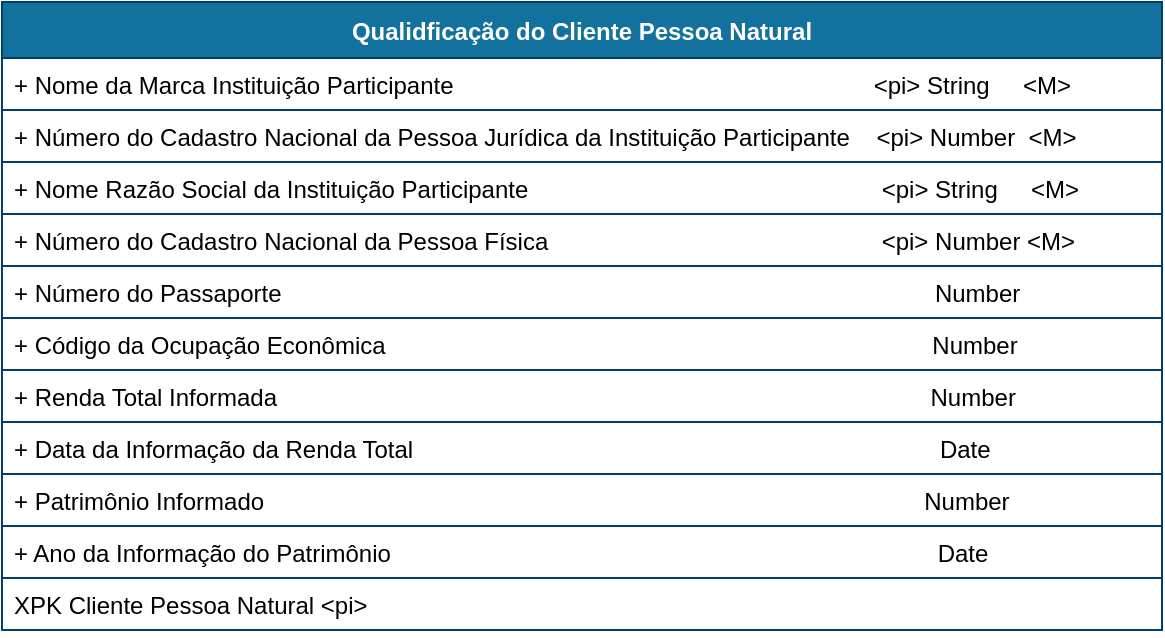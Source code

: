 <mxfile version="14.3.0" type="device"><diagram id="R2lEEEUBdFMjLlhIrx00" name="Identification"><mxGraphModel dx="3901" dy="2356" grid="1" gridSize="10" guides="1" tooltips="1" connect="1" arrows="1" fold="1" page="1" pageScale="1" pageWidth="1169" pageHeight="827" math="0" shadow="0" extFonts="Permanent Marker^https://fonts.googleapis.com/css?family=Permanent+Marker"><root><mxCell id="0"/><mxCell id="1" parent="0"/><mxCell id="I1QiydlpINyYP4eNvy2p-4" value="Qualidficação do Cliente Pessoa Natural" style="swimlane;fontStyle=1;childLayout=stackLayout;horizontal=1;startSize=28;horizontalStack=0;resizeParent=1;resizeParentMax=0;resizeLast=0;collapsible=1;marginBottom=0;rounded=0;shadow=0;comic=0;sketch=0;align=center;html=0;autosize=1;fillColor=#13719E;strokeColor=#003F66;fontColor=#FFFFFF;" parent="1" vertex="1"><mxGeometry x="-2120" y="-1560" width="580" height="314" as="geometry"/></mxCell><mxCell id="I1QiydlpINyYP4eNvy2p-5" value="+ Nome da Marca Instituição Participante                                                               &lt;pi&gt; String     &lt;M&gt;" style="text;fillColor=none;align=left;verticalAlign=top;spacingLeft=4;spacingRight=4;overflow=hidden;rotatable=0;points=[[0,0.5],[1,0.5]];portConstraint=eastwest;strokeColor=#003F66;" parent="I1QiydlpINyYP4eNvy2p-4" vertex="1"><mxGeometry y="28" width="580" height="26" as="geometry"/></mxCell><mxCell id="I1QiydlpINyYP4eNvy2p-6" value="+ Número do Cadastro Nacional da Pessoa Jurídica da Instituição Participante    &lt;pi&gt; Number  &lt;M&gt;" style="text;fillColor=none;align=left;verticalAlign=top;spacingLeft=4;spacingRight=4;overflow=hidden;rotatable=0;points=[[0,0.5],[1,0.5]];portConstraint=eastwest;strokeColor=#003F66;" parent="I1QiydlpINyYP4eNvy2p-4" vertex="1"><mxGeometry y="54" width="580" height="26" as="geometry"/></mxCell><mxCell id="I1QiydlpINyYP4eNvy2p-7" value="+ Nome Razão Social da Instituição Participante                                                     &lt;pi&gt; String     &lt;M&gt;" style="text;fillColor=none;align=left;verticalAlign=top;spacingLeft=4;spacingRight=4;overflow=hidden;rotatable=0;points=[[0,0.5],[1,0.5]];portConstraint=eastwest;strokeColor=#003F66;" parent="I1QiydlpINyYP4eNvy2p-4" vertex="1"><mxGeometry y="80" width="580" height="26" as="geometry"/></mxCell><mxCell id="I1QiydlpINyYP4eNvy2p-8" value="+ Número do Cadastro Nacional da Pessoa Física                                                  &lt;pi&gt; Number &lt;M&gt;" style="text;fillColor=none;align=left;verticalAlign=top;spacingLeft=4;spacingRight=4;overflow=hidden;rotatable=0;points=[[0,0.5],[1,0.5]];portConstraint=eastwest;strokeColor=#003F66;" parent="I1QiydlpINyYP4eNvy2p-4" vertex="1"><mxGeometry y="106" width="580" height="26" as="geometry"/></mxCell><mxCell id="I1QiydlpINyYP4eNvy2p-9" value="+ Número do Passaporte                                                                                                  Number" style="text;fillColor=none;align=left;verticalAlign=top;spacingLeft=4;spacingRight=4;overflow=hidden;rotatable=0;points=[[0,0.5],[1,0.5]];portConstraint=eastwest;strokeColor=#003F66;" parent="I1QiydlpINyYP4eNvy2p-4" vertex="1"><mxGeometry y="132" width="580" height="26" as="geometry"/></mxCell><mxCell id="I1QiydlpINyYP4eNvy2p-10" value="+ Código da Ocupação Econômica                                                                                  Number" style="text;fillColor=none;align=left;verticalAlign=top;spacingLeft=4;spacingRight=4;overflow=hidden;rotatable=0;points=[[0,0.5],[1,0.5]];portConstraint=eastwest;strokeColor=#003F66;" parent="I1QiydlpINyYP4eNvy2p-4" vertex="1"><mxGeometry y="158" width="580" height="26" as="geometry"/></mxCell><mxCell id="I1QiydlpINyYP4eNvy2p-11" value="+ Renda Total Informada                                                                                                  Number" style="text;fillColor=none;align=left;verticalAlign=top;spacingLeft=4;spacingRight=4;overflow=hidden;rotatable=0;points=[[0,0.5],[1,0.5]];portConstraint=eastwest;strokeColor=#003F66;" parent="I1QiydlpINyYP4eNvy2p-4" vertex="1"><mxGeometry y="184" width="580" height="26" as="geometry"/></mxCell><mxCell id="I1QiydlpINyYP4eNvy2p-19" value="+ Data da Informação da Renda Total                                                                               Date" style="text;fillColor=none;align=left;verticalAlign=top;spacingLeft=4;spacingRight=4;overflow=hidden;rotatable=0;points=[[0,0.5],[1,0.5]];portConstraint=eastwest;strokeColor=#003F66;" parent="I1QiydlpINyYP4eNvy2p-4" vertex="1"><mxGeometry y="210" width="580" height="26" as="geometry"/></mxCell><mxCell id="I1QiydlpINyYP4eNvy2p-20" value="+ Patrimônio Informado                                                                                                   Number" style="text;fillColor=none;align=left;verticalAlign=top;spacingLeft=4;spacingRight=4;overflow=hidden;rotatable=0;points=[[0,0.5],[1,0.5]];portConstraint=eastwest;strokeColor=#003F66;" parent="I1QiydlpINyYP4eNvy2p-4" vertex="1"><mxGeometry y="236" width="580" height="26" as="geometry"/></mxCell><mxCell id="I1QiydlpINyYP4eNvy2p-21" value="+ Ano da Informação do Patrimônio                                                                                  Date" style="text;fillColor=none;align=left;verticalAlign=top;spacingLeft=4;spacingRight=4;overflow=hidden;rotatable=0;points=[[0,0.5],[1,0.5]];portConstraint=eastwest;strokeColor=#003F66;" parent="I1QiydlpINyYP4eNvy2p-4" vertex="1"><mxGeometry y="262" width="580" height="26" as="geometry"/></mxCell><mxCell id="I1QiydlpINyYP4eNvy2p-22" value="XPK Cliente Pessoa Natural &lt;pi&gt;" style="text;fillColor=none;align=left;verticalAlign=top;spacingLeft=4;spacingRight=4;overflow=hidden;rotatable=0;points=[[0,0.5],[1,0.5]];portConstraint=eastwest;strokeColor=#003F66;" parent="I1QiydlpINyYP4eNvy2p-4" vertex="1"><mxGeometry y="288" width="580" height="26" as="geometry"/></mxCell></root></mxGraphModel></diagram></mxfile>